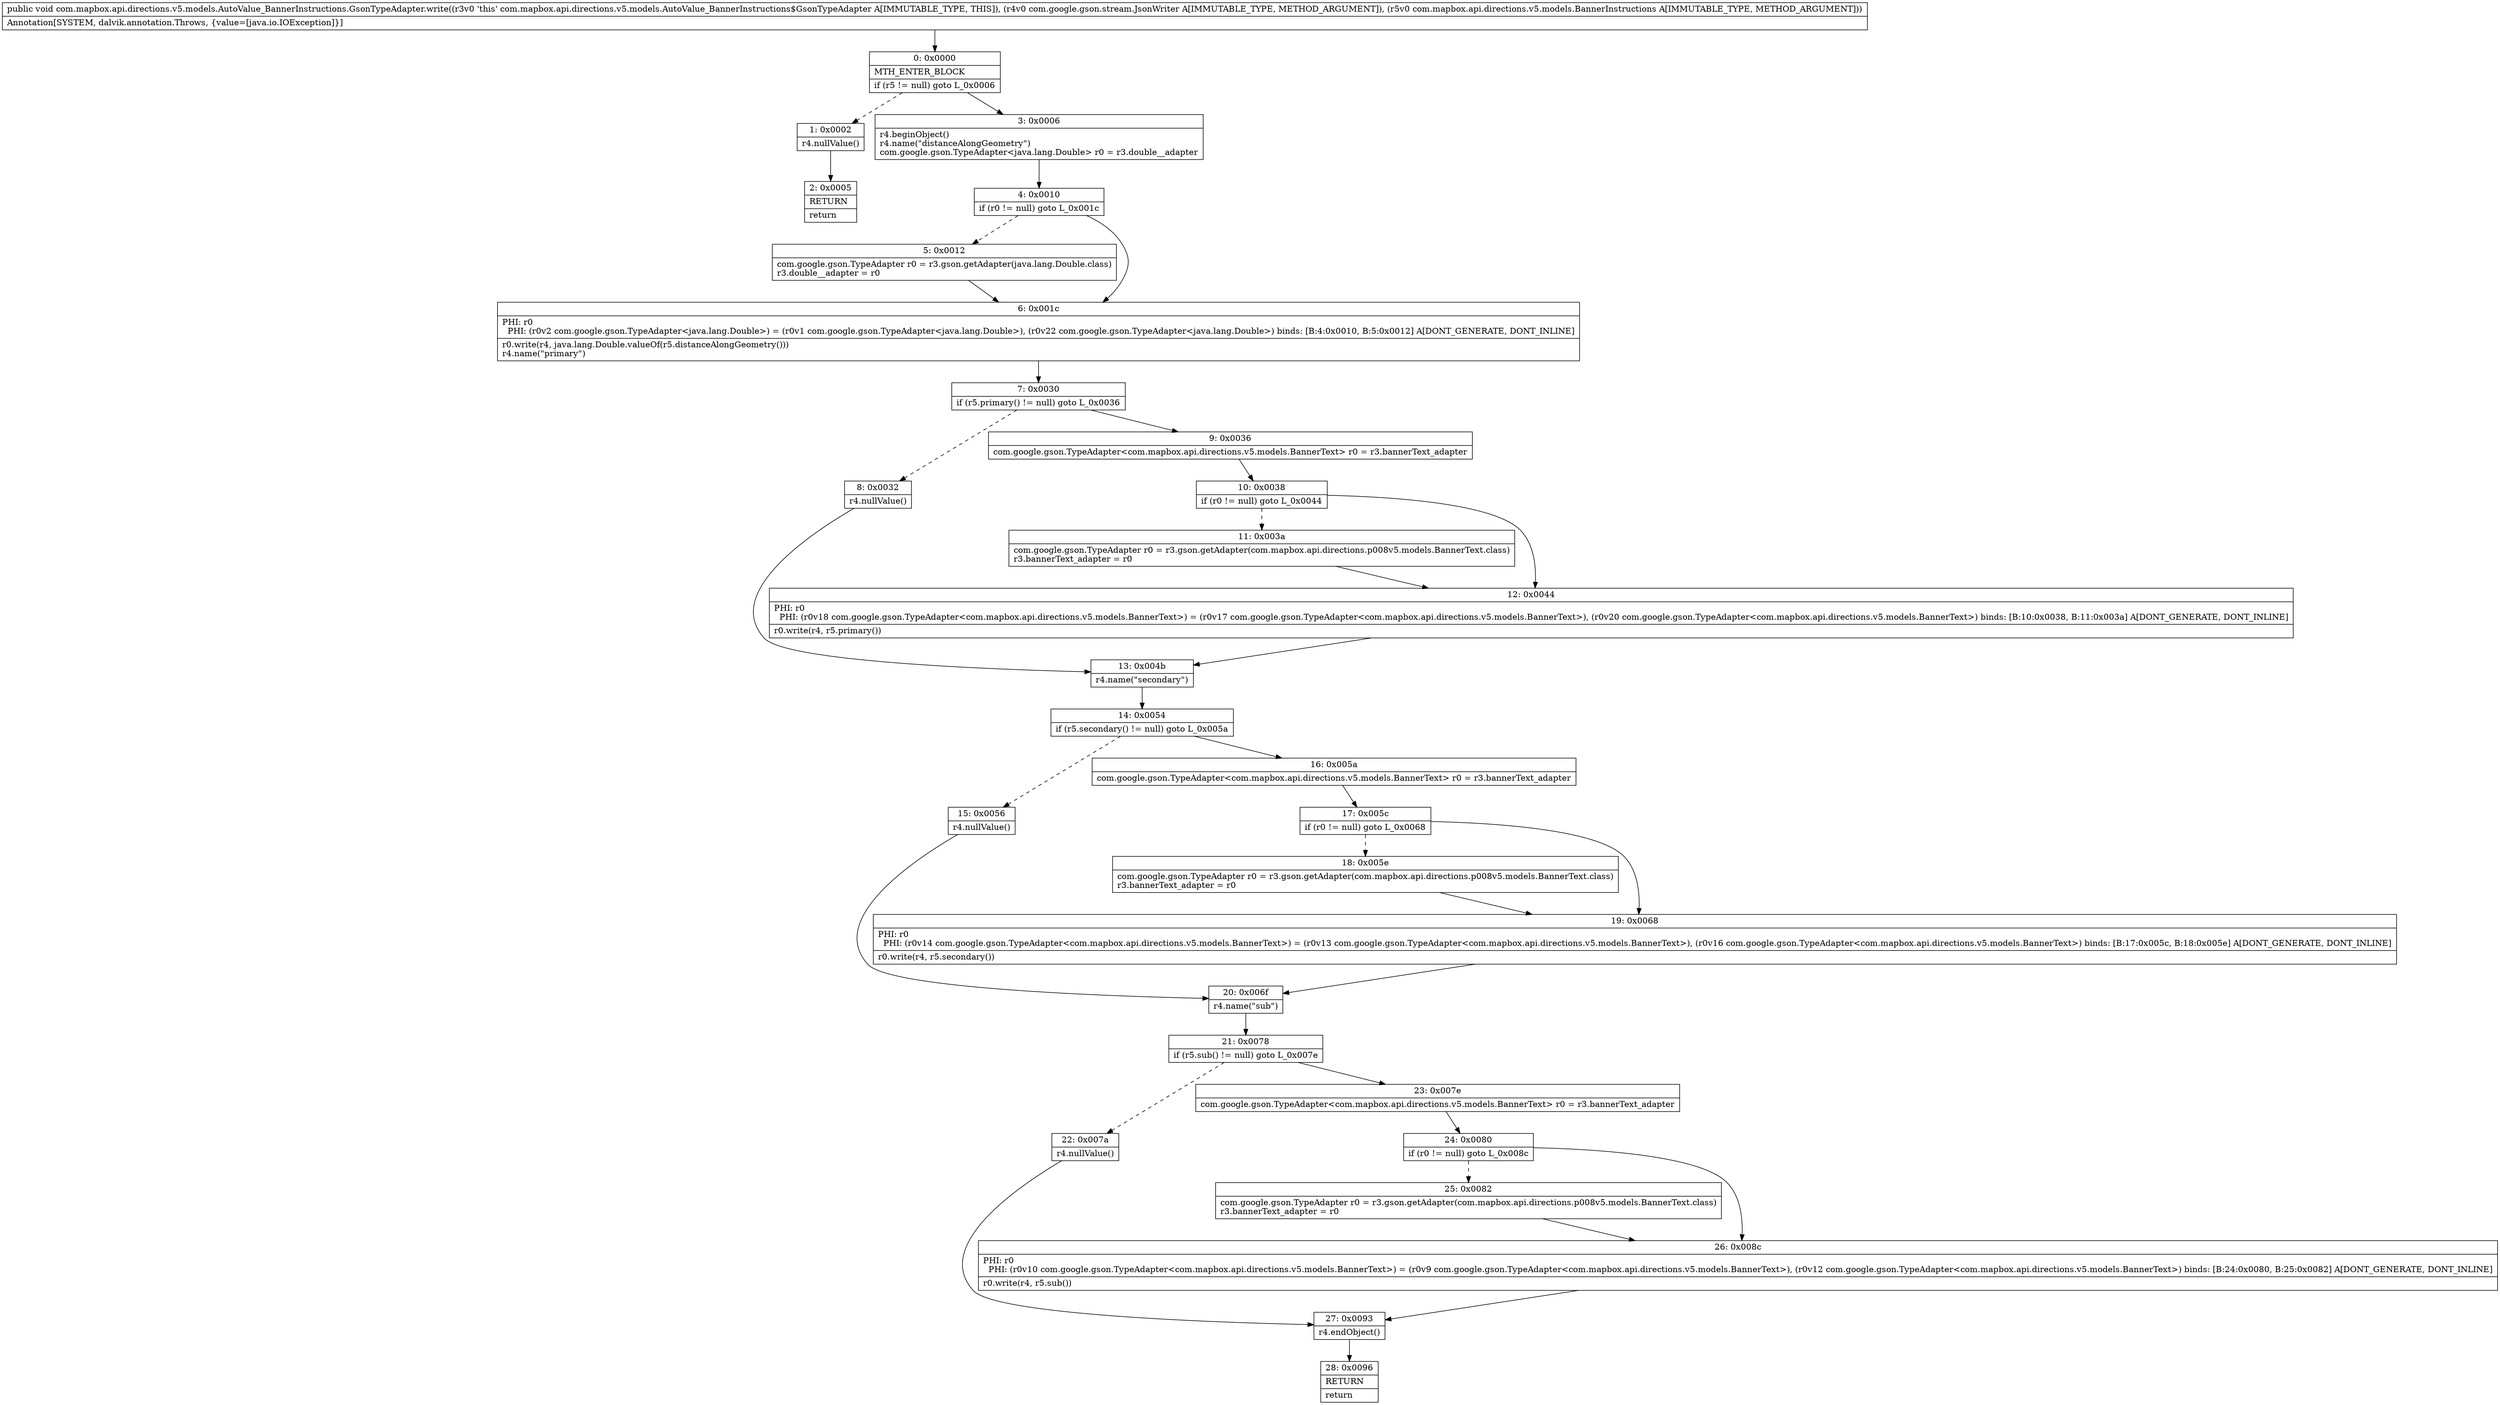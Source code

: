 digraph "CFG forcom.mapbox.api.directions.v5.models.AutoValue_BannerInstructions.GsonTypeAdapter.write(Lcom\/google\/gson\/stream\/JsonWriter;Lcom\/mapbox\/api\/directions\/v5\/models\/BannerInstructions;)V" {
Node_0 [shape=record,label="{0\:\ 0x0000|MTH_ENTER_BLOCK\l|if (r5 != null) goto L_0x0006\l}"];
Node_1 [shape=record,label="{1\:\ 0x0002|r4.nullValue()\l}"];
Node_2 [shape=record,label="{2\:\ 0x0005|RETURN\l|return\l}"];
Node_3 [shape=record,label="{3\:\ 0x0006|r4.beginObject()\lr4.name(\"distanceAlongGeometry\")\lcom.google.gson.TypeAdapter\<java.lang.Double\> r0 = r3.double__adapter\l}"];
Node_4 [shape=record,label="{4\:\ 0x0010|if (r0 != null) goto L_0x001c\l}"];
Node_5 [shape=record,label="{5\:\ 0x0012|com.google.gson.TypeAdapter r0 = r3.gson.getAdapter(java.lang.Double.class)\lr3.double__adapter = r0\l}"];
Node_6 [shape=record,label="{6\:\ 0x001c|PHI: r0 \l  PHI: (r0v2 com.google.gson.TypeAdapter\<java.lang.Double\>) = (r0v1 com.google.gson.TypeAdapter\<java.lang.Double\>), (r0v22 com.google.gson.TypeAdapter\<java.lang.Double\>) binds: [B:4:0x0010, B:5:0x0012] A[DONT_GENERATE, DONT_INLINE]\l|r0.write(r4, java.lang.Double.valueOf(r5.distanceAlongGeometry()))\lr4.name(\"primary\")\l}"];
Node_7 [shape=record,label="{7\:\ 0x0030|if (r5.primary() != null) goto L_0x0036\l}"];
Node_8 [shape=record,label="{8\:\ 0x0032|r4.nullValue()\l}"];
Node_9 [shape=record,label="{9\:\ 0x0036|com.google.gson.TypeAdapter\<com.mapbox.api.directions.v5.models.BannerText\> r0 = r3.bannerText_adapter\l}"];
Node_10 [shape=record,label="{10\:\ 0x0038|if (r0 != null) goto L_0x0044\l}"];
Node_11 [shape=record,label="{11\:\ 0x003a|com.google.gson.TypeAdapter r0 = r3.gson.getAdapter(com.mapbox.api.directions.p008v5.models.BannerText.class)\lr3.bannerText_adapter = r0\l}"];
Node_12 [shape=record,label="{12\:\ 0x0044|PHI: r0 \l  PHI: (r0v18 com.google.gson.TypeAdapter\<com.mapbox.api.directions.v5.models.BannerText\>) = (r0v17 com.google.gson.TypeAdapter\<com.mapbox.api.directions.v5.models.BannerText\>), (r0v20 com.google.gson.TypeAdapter\<com.mapbox.api.directions.v5.models.BannerText\>) binds: [B:10:0x0038, B:11:0x003a] A[DONT_GENERATE, DONT_INLINE]\l|r0.write(r4, r5.primary())\l}"];
Node_13 [shape=record,label="{13\:\ 0x004b|r4.name(\"secondary\")\l}"];
Node_14 [shape=record,label="{14\:\ 0x0054|if (r5.secondary() != null) goto L_0x005a\l}"];
Node_15 [shape=record,label="{15\:\ 0x0056|r4.nullValue()\l}"];
Node_16 [shape=record,label="{16\:\ 0x005a|com.google.gson.TypeAdapter\<com.mapbox.api.directions.v5.models.BannerText\> r0 = r3.bannerText_adapter\l}"];
Node_17 [shape=record,label="{17\:\ 0x005c|if (r0 != null) goto L_0x0068\l}"];
Node_18 [shape=record,label="{18\:\ 0x005e|com.google.gson.TypeAdapter r0 = r3.gson.getAdapter(com.mapbox.api.directions.p008v5.models.BannerText.class)\lr3.bannerText_adapter = r0\l}"];
Node_19 [shape=record,label="{19\:\ 0x0068|PHI: r0 \l  PHI: (r0v14 com.google.gson.TypeAdapter\<com.mapbox.api.directions.v5.models.BannerText\>) = (r0v13 com.google.gson.TypeAdapter\<com.mapbox.api.directions.v5.models.BannerText\>), (r0v16 com.google.gson.TypeAdapter\<com.mapbox.api.directions.v5.models.BannerText\>) binds: [B:17:0x005c, B:18:0x005e] A[DONT_GENERATE, DONT_INLINE]\l|r0.write(r4, r5.secondary())\l}"];
Node_20 [shape=record,label="{20\:\ 0x006f|r4.name(\"sub\")\l}"];
Node_21 [shape=record,label="{21\:\ 0x0078|if (r5.sub() != null) goto L_0x007e\l}"];
Node_22 [shape=record,label="{22\:\ 0x007a|r4.nullValue()\l}"];
Node_23 [shape=record,label="{23\:\ 0x007e|com.google.gson.TypeAdapter\<com.mapbox.api.directions.v5.models.BannerText\> r0 = r3.bannerText_adapter\l}"];
Node_24 [shape=record,label="{24\:\ 0x0080|if (r0 != null) goto L_0x008c\l}"];
Node_25 [shape=record,label="{25\:\ 0x0082|com.google.gson.TypeAdapter r0 = r3.gson.getAdapter(com.mapbox.api.directions.p008v5.models.BannerText.class)\lr3.bannerText_adapter = r0\l}"];
Node_26 [shape=record,label="{26\:\ 0x008c|PHI: r0 \l  PHI: (r0v10 com.google.gson.TypeAdapter\<com.mapbox.api.directions.v5.models.BannerText\>) = (r0v9 com.google.gson.TypeAdapter\<com.mapbox.api.directions.v5.models.BannerText\>), (r0v12 com.google.gson.TypeAdapter\<com.mapbox.api.directions.v5.models.BannerText\>) binds: [B:24:0x0080, B:25:0x0082] A[DONT_GENERATE, DONT_INLINE]\l|r0.write(r4, r5.sub())\l}"];
Node_27 [shape=record,label="{27\:\ 0x0093|r4.endObject()\l}"];
Node_28 [shape=record,label="{28\:\ 0x0096|RETURN\l|return\l}"];
MethodNode[shape=record,label="{public void com.mapbox.api.directions.v5.models.AutoValue_BannerInstructions.GsonTypeAdapter.write((r3v0 'this' com.mapbox.api.directions.v5.models.AutoValue_BannerInstructions$GsonTypeAdapter A[IMMUTABLE_TYPE, THIS]), (r4v0 com.google.gson.stream.JsonWriter A[IMMUTABLE_TYPE, METHOD_ARGUMENT]), (r5v0 com.mapbox.api.directions.v5.models.BannerInstructions A[IMMUTABLE_TYPE, METHOD_ARGUMENT]))  | Annotation[SYSTEM, dalvik.annotation.Throws, \{value=[java.io.IOException]\}]\l}"];
MethodNode -> Node_0;
Node_0 -> Node_1[style=dashed];
Node_0 -> Node_3;
Node_1 -> Node_2;
Node_3 -> Node_4;
Node_4 -> Node_5[style=dashed];
Node_4 -> Node_6;
Node_5 -> Node_6;
Node_6 -> Node_7;
Node_7 -> Node_8[style=dashed];
Node_7 -> Node_9;
Node_8 -> Node_13;
Node_9 -> Node_10;
Node_10 -> Node_11[style=dashed];
Node_10 -> Node_12;
Node_11 -> Node_12;
Node_12 -> Node_13;
Node_13 -> Node_14;
Node_14 -> Node_15[style=dashed];
Node_14 -> Node_16;
Node_15 -> Node_20;
Node_16 -> Node_17;
Node_17 -> Node_18[style=dashed];
Node_17 -> Node_19;
Node_18 -> Node_19;
Node_19 -> Node_20;
Node_20 -> Node_21;
Node_21 -> Node_22[style=dashed];
Node_21 -> Node_23;
Node_22 -> Node_27;
Node_23 -> Node_24;
Node_24 -> Node_25[style=dashed];
Node_24 -> Node_26;
Node_25 -> Node_26;
Node_26 -> Node_27;
Node_27 -> Node_28;
}

